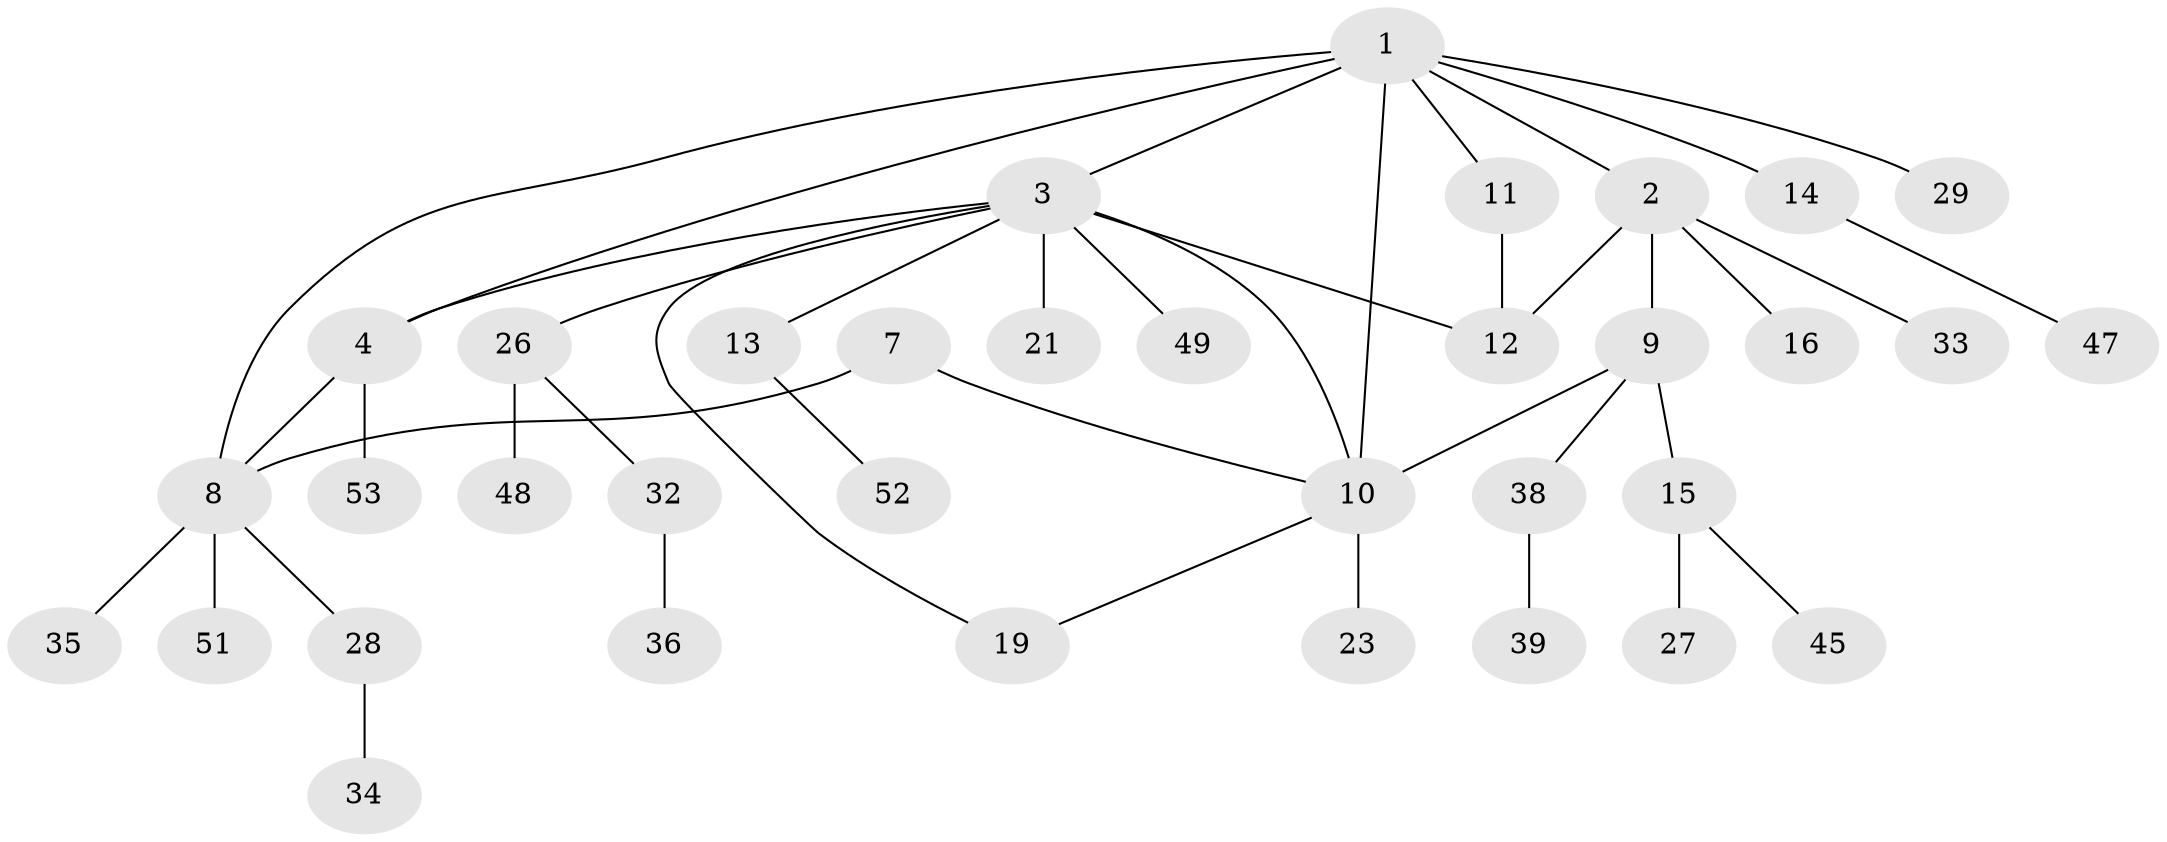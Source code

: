 // original degree distribution, {6: 0.07547169811320754, 4: 0.03773584905660377, 7: 0.018867924528301886, 5: 0.03773584905660377, 3: 0.16981132075471697, 8: 0.018867924528301886, 2: 0.1509433962264151, 1: 0.49056603773584906}
// Generated by graph-tools (version 1.1) at 2025/42/03/06/25 10:42:10]
// undirected, 35 vertices, 42 edges
graph export_dot {
graph [start="1"]
  node [color=gray90,style=filled];
  1 [super="+5"];
  2 [super="+37"];
  3 [super="+6"];
  4 [super="+25"];
  7 [super="+40"];
  8 [super="+30"];
  9 [super="+50"];
  10 [super="+18"];
  11 [super="+31"];
  12 [super="+17"];
  13 [super="+20"];
  14 [super="+22"];
  15 [super="+24"];
  16;
  19;
  21;
  23;
  26 [super="+43"];
  27;
  28 [super="+41"];
  29;
  32;
  33;
  34;
  35 [super="+44"];
  36 [super="+42"];
  38 [super="+46"];
  39;
  45;
  47;
  48;
  49;
  51;
  52;
  53;
  1 -- 2;
  1 -- 4 [weight=2];
  1 -- 8 [weight=2];
  1 -- 10 [weight=2];
  1 -- 3;
  1 -- 11;
  1 -- 29;
  1 -- 14;
  2 -- 9;
  2 -- 12;
  2 -- 16;
  2 -- 33;
  3 -- 4;
  3 -- 10;
  3 -- 21;
  3 -- 26;
  3 -- 49;
  3 -- 19;
  3 -- 13;
  3 -- 12;
  4 -- 8;
  4 -- 53;
  7 -- 8;
  7 -- 10;
  8 -- 28;
  8 -- 35;
  8 -- 51;
  9 -- 10;
  9 -- 15;
  9 -- 38;
  10 -- 19;
  10 -- 23;
  11 -- 12;
  13 -- 52;
  14 -- 47;
  15 -- 45;
  15 -- 27;
  26 -- 32;
  26 -- 48;
  28 -- 34;
  32 -- 36;
  38 -- 39;
}
